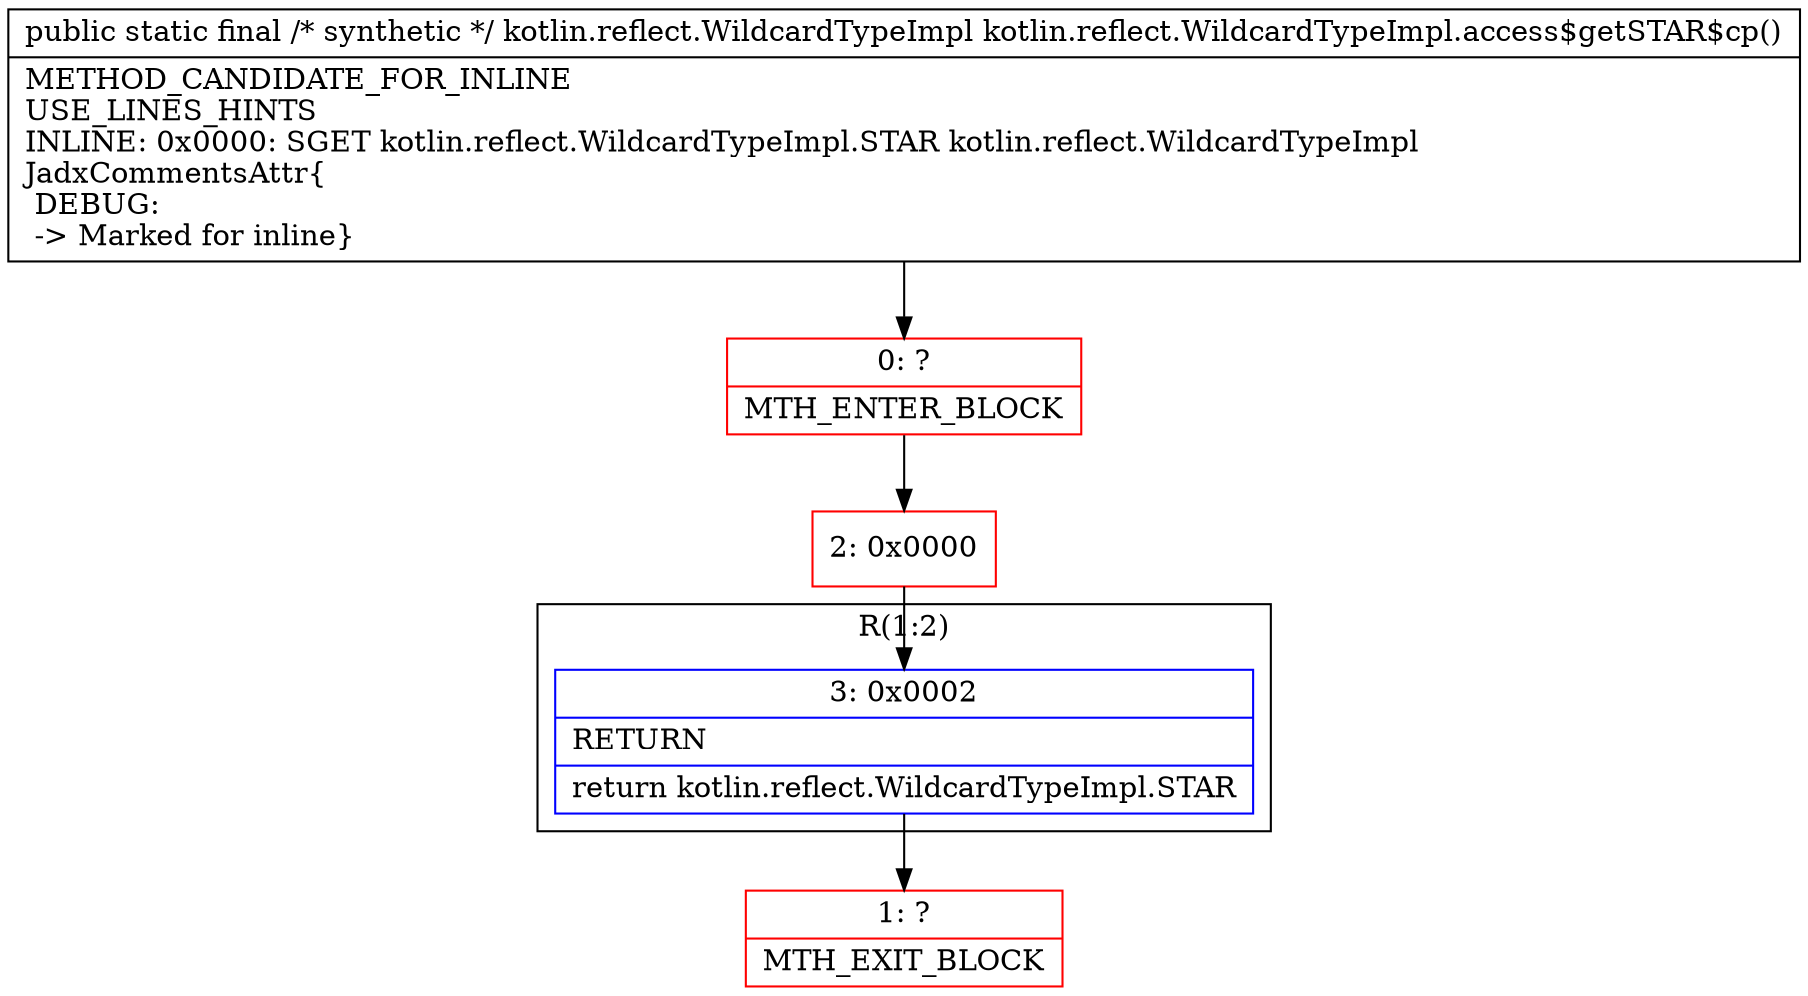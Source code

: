 digraph "CFG forkotlin.reflect.WildcardTypeImpl.access$getSTAR$cp()Lkotlin\/reflect\/WildcardTypeImpl;" {
subgraph cluster_Region_736305121 {
label = "R(1:2)";
node [shape=record,color=blue];
Node_3 [shape=record,label="{3\:\ 0x0002|RETURN\l|return kotlin.reflect.WildcardTypeImpl.STAR\l}"];
}
Node_0 [shape=record,color=red,label="{0\:\ ?|MTH_ENTER_BLOCK\l}"];
Node_2 [shape=record,color=red,label="{2\:\ 0x0000}"];
Node_1 [shape=record,color=red,label="{1\:\ ?|MTH_EXIT_BLOCK\l}"];
MethodNode[shape=record,label="{public static final \/* synthetic *\/ kotlin.reflect.WildcardTypeImpl kotlin.reflect.WildcardTypeImpl.access$getSTAR$cp()  | METHOD_CANDIDATE_FOR_INLINE\lUSE_LINES_HINTS\lINLINE: 0x0000: SGET   kotlin.reflect.WildcardTypeImpl.STAR kotlin.reflect.WildcardTypeImpl\lJadxCommentsAttr\{\l DEBUG: \l \-\> Marked for inline\}\l}"];
MethodNode -> Node_0;Node_3 -> Node_1;
Node_0 -> Node_2;
Node_2 -> Node_3;
}

